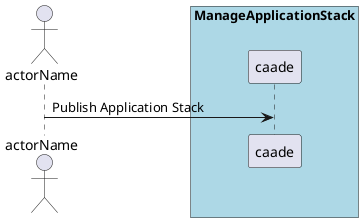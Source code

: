@startuml
Actor "actorName" as A

box "ManageApplicationStack" #lightblue
participant "caade" as S
A -> S : Publish Application Stack
end box

@enduml
